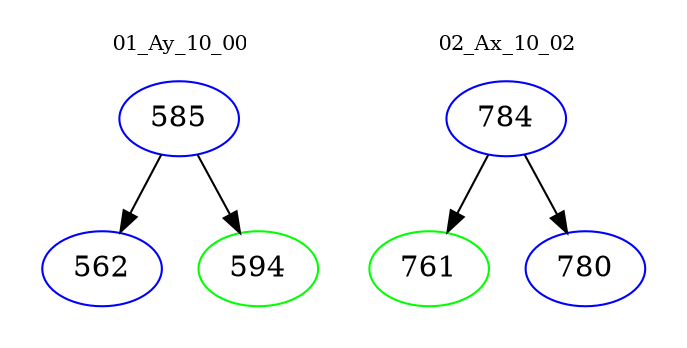 digraph{
subgraph cluster_0 {
color = white
label = "01_Ay_10_00";
fontsize=10;
T0_585 [label="585", color="blue"]
T0_585 -> T0_562 [color="black"]
T0_562 [label="562", color="blue"]
T0_585 -> T0_594 [color="black"]
T0_594 [label="594", color="green"]
}
subgraph cluster_1 {
color = white
label = "02_Ax_10_02";
fontsize=10;
T1_784 [label="784", color="blue"]
T1_784 -> T1_761 [color="black"]
T1_761 [label="761", color="green"]
T1_784 -> T1_780 [color="black"]
T1_780 [label="780", color="blue"]
}
}
